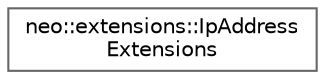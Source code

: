 digraph "Graphical Class Hierarchy"
{
 // LATEX_PDF_SIZE
  bgcolor="transparent";
  edge [fontname=Helvetica,fontsize=10,labelfontname=Helvetica,labelfontsize=10];
  node [fontname=Helvetica,fontsize=10,shape=box,height=0.2,width=0.4];
  rankdir="LR";
  Node0 [id="Node000000",label="neo::extensions::IpAddress\lExtensions",height=0.2,width=0.4,color="grey40", fillcolor="white", style="filled",URL="$classneo_1_1extensions_1_1_ip_address_extensions.html",tooltip="Extensions for IP address operations."];
}
